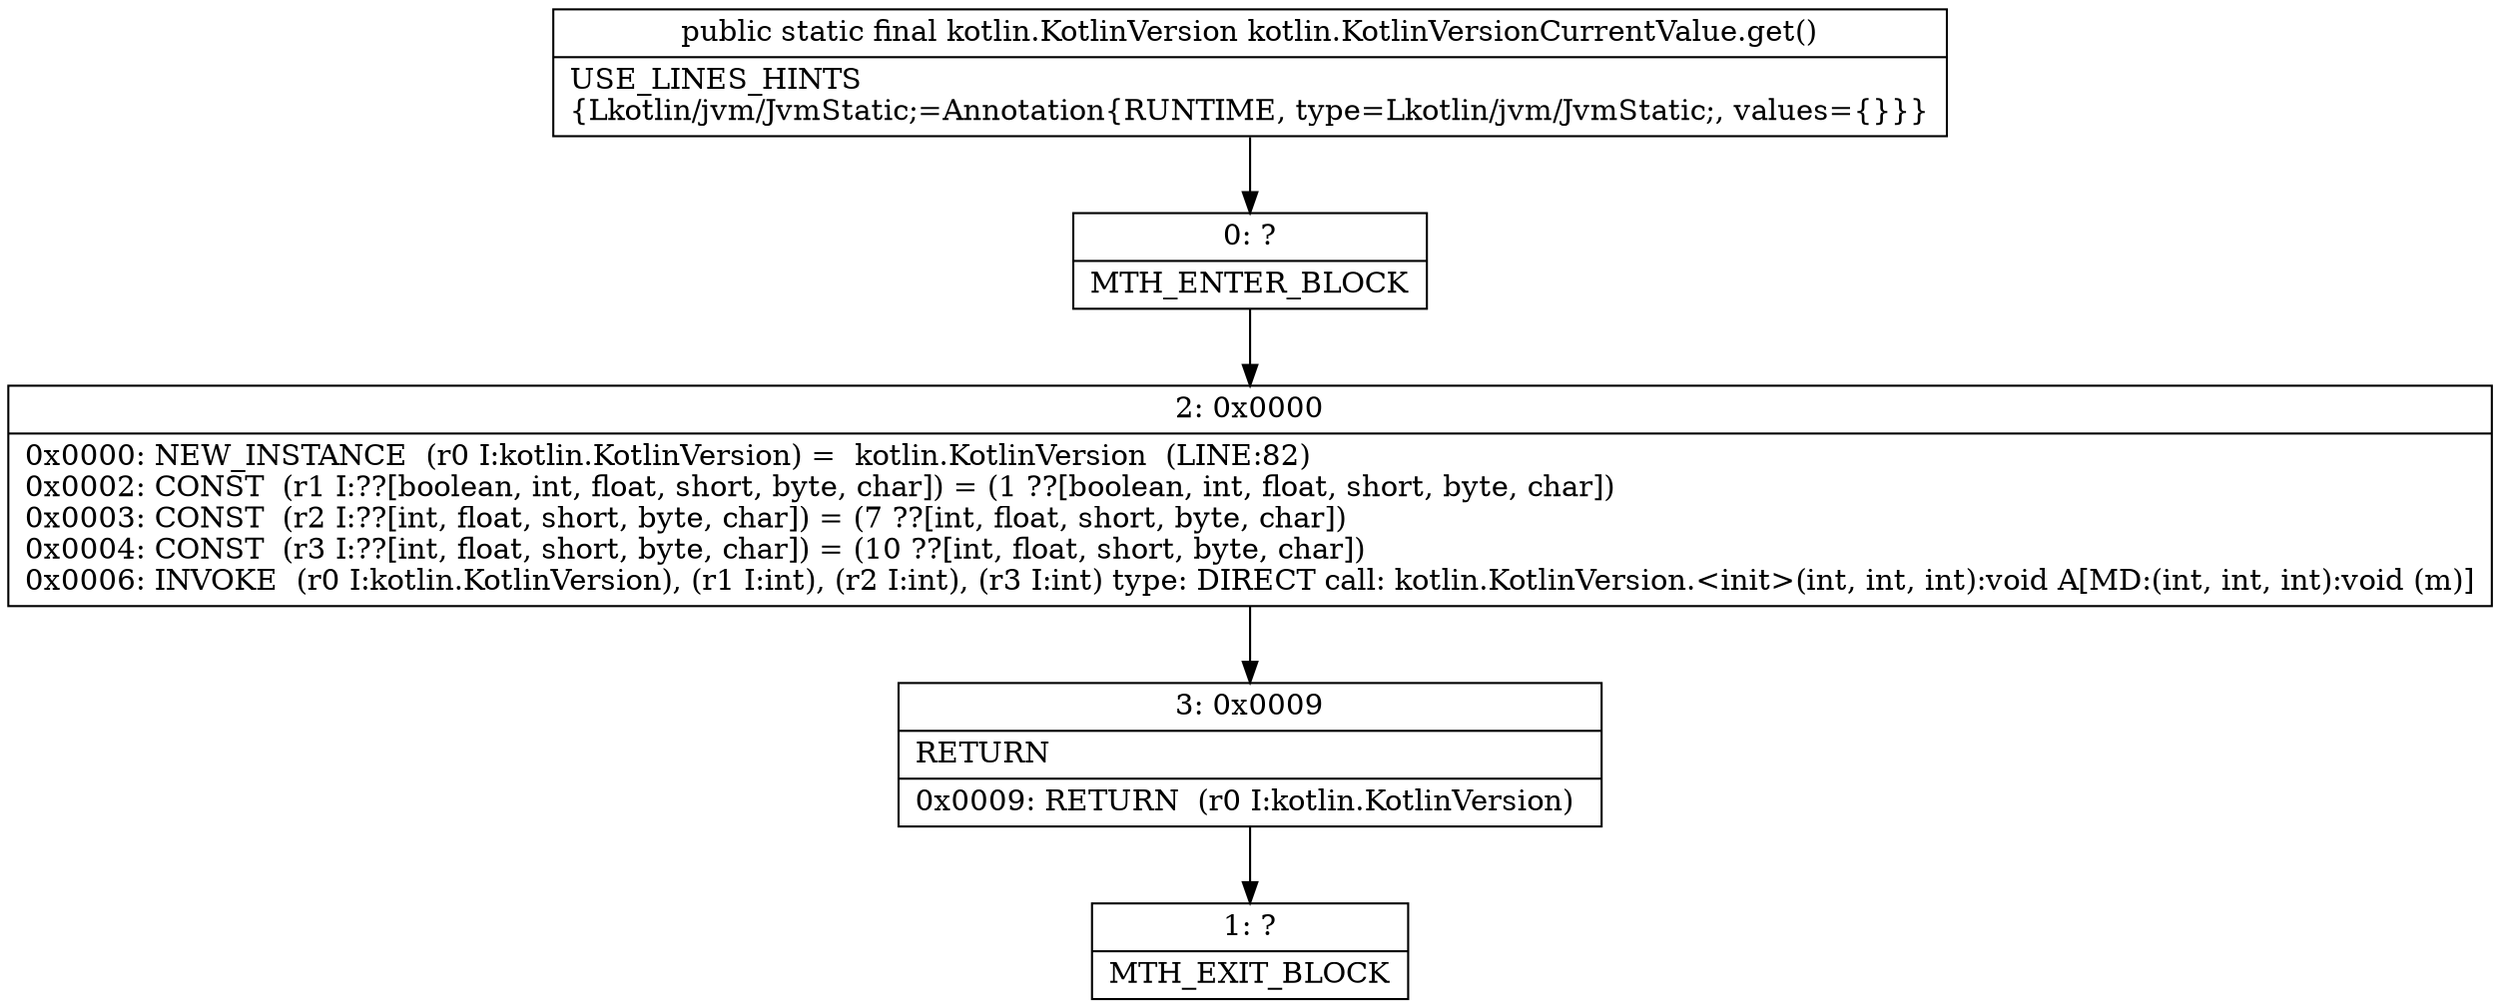 digraph "CFG forkotlin.KotlinVersionCurrentValue.get()Lkotlin\/KotlinVersion;" {
Node_0 [shape=record,label="{0\:\ ?|MTH_ENTER_BLOCK\l}"];
Node_2 [shape=record,label="{2\:\ 0x0000|0x0000: NEW_INSTANCE  (r0 I:kotlin.KotlinVersion) =  kotlin.KotlinVersion  (LINE:82)\l0x0002: CONST  (r1 I:??[boolean, int, float, short, byte, char]) = (1 ??[boolean, int, float, short, byte, char]) \l0x0003: CONST  (r2 I:??[int, float, short, byte, char]) = (7 ??[int, float, short, byte, char]) \l0x0004: CONST  (r3 I:??[int, float, short, byte, char]) = (10 ??[int, float, short, byte, char]) \l0x0006: INVOKE  (r0 I:kotlin.KotlinVersion), (r1 I:int), (r2 I:int), (r3 I:int) type: DIRECT call: kotlin.KotlinVersion.\<init\>(int, int, int):void A[MD:(int, int, int):void (m)]\l}"];
Node_3 [shape=record,label="{3\:\ 0x0009|RETURN\l|0x0009: RETURN  (r0 I:kotlin.KotlinVersion) \l}"];
Node_1 [shape=record,label="{1\:\ ?|MTH_EXIT_BLOCK\l}"];
MethodNode[shape=record,label="{public static final kotlin.KotlinVersion kotlin.KotlinVersionCurrentValue.get()  | USE_LINES_HINTS\l\{Lkotlin\/jvm\/JvmStatic;=Annotation\{RUNTIME, type=Lkotlin\/jvm\/JvmStatic;, values=\{\}\}\}\l}"];
MethodNode -> Node_0;Node_0 -> Node_2;
Node_2 -> Node_3;
Node_3 -> Node_1;
}


